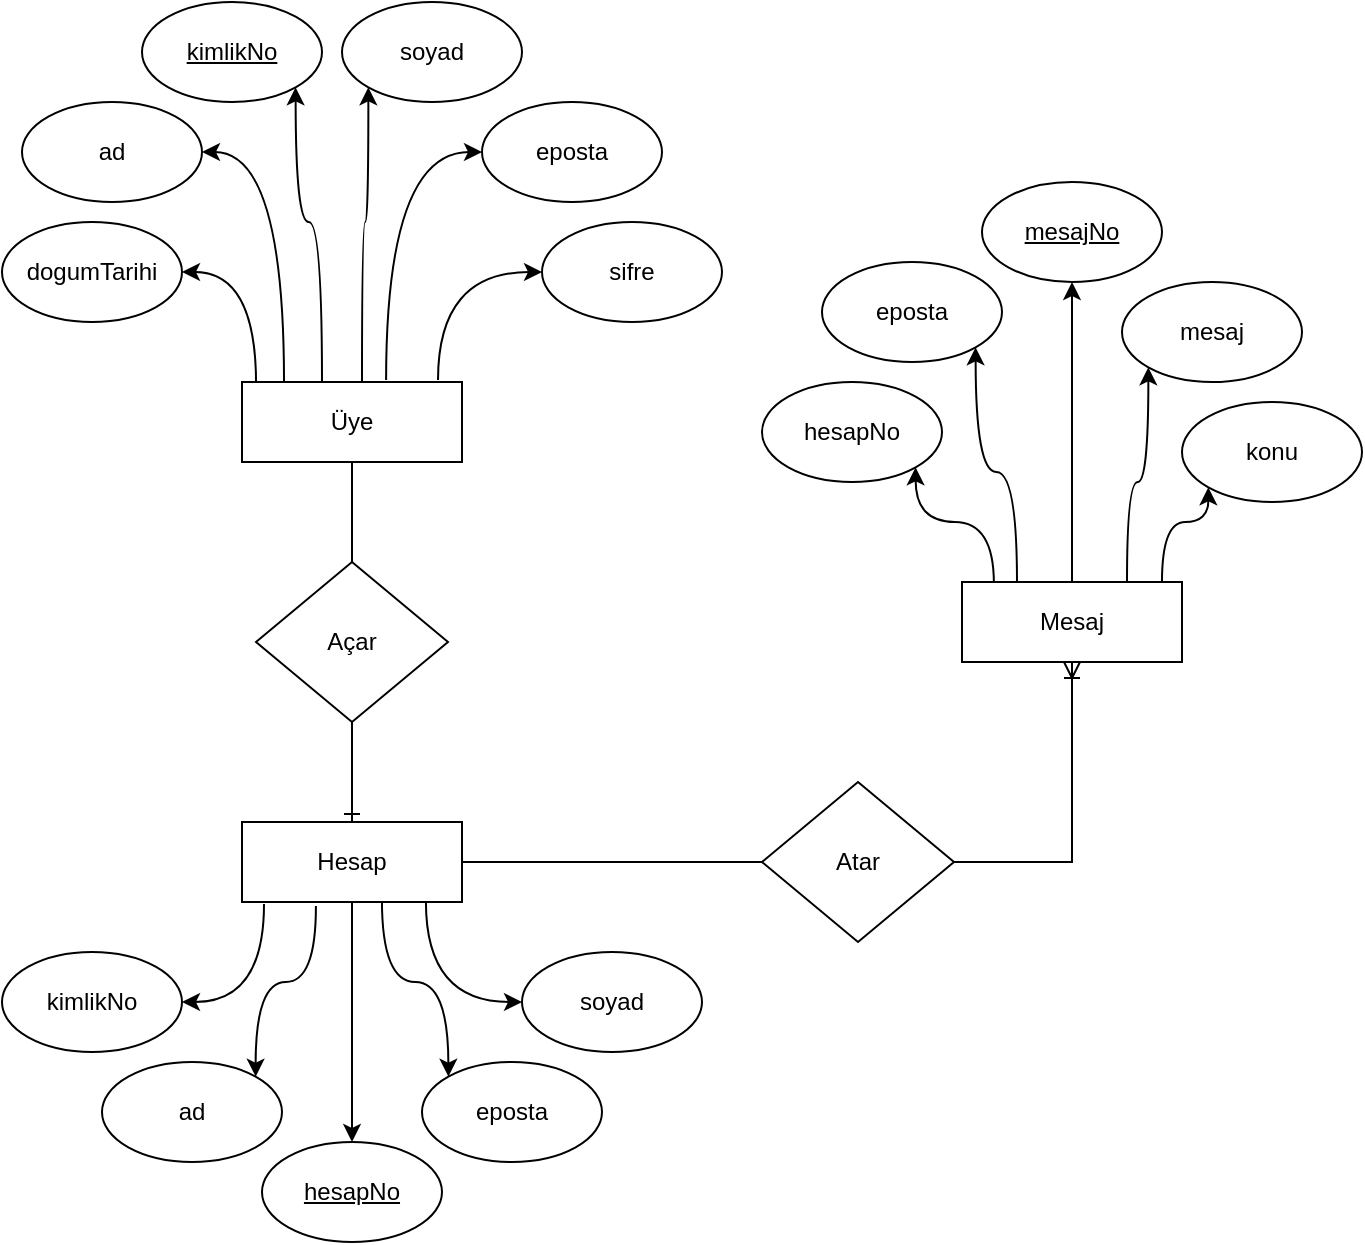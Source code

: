 <mxfile version="20.7.4" type="github">
  <diagram id="MMnhFNGU05_NY7PMcjxG" name="Sayfa -1">
    <mxGraphModel dx="954" dy="675" grid="1" gridSize="10" guides="1" tooltips="1" connect="1" arrows="1" fold="1" page="1" pageScale="1" pageWidth="827" pageHeight="1169" math="0" shadow="0">
      <root>
        <mxCell id="0" />
        <mxCell id="1" parent="0" />
        <mxCell id="H6RobobCT_PgG27vSI1k-9" style="edgeStyle=orthogonalEdgeStyle;orthogonalLoop=1;jettySize=auto;html=1;entryX=1;entryY=0.5;entryDx=0;entryDy=0;curved=1;exitX=0.064;exitY=0.025;exitDx=0;exitDy=0;exitPerimeter=0;" edge="1" parent="1" source="H6RobobCT_PgG27vSI1k-1" target="H6RobobCT_PgG27vSI1k-7">
          <mxGeometry relative="1" as="geometry" />
        </mxCell>
        <mxCell id="H6RobobCT_PgG27vSI1k-10" style="edgeStyle=orthogonalEdgeStyle;curved=1;orthogonalLoop=1;jettySize=auto;html=1;entryX=1;entryY=0.5;entryDx=0;entryDy=0;exitX=0.191;exitY=0;exitDx=0;exitDy=0;exitPerimeter=0;" edge="1" parent="1" source="H6RobobCT_PgG27vSI1k-1" target="H6RobobCT_PgG27vSI1k-3">
          <mxGeometry relative="1" as="geometry" />
        </mxCell>
        <mxCell id="H6RobobCT_PgG27vSI1k-11" style="edgeStyle=orthogonalEdgeStyle;curved=1;orthogonalLoop=1;jettySize=auto;html=1;entryX=1;entryY=1;entryDx=0;entryDy=0;" edge="1" parent="1" source="H6RobobCT_PgG27vSI1k-1" target="H6RobobCT_PgG27vSI1k-2">
          <mxGeometry relative="1" as="geometry">
            <Array as="points">
              <mxPoint x="380" y="220" />
              <mxPoint x="367" y="220" />
            </Array>
          </mxGeometry>
        </mxCell>
        <mxCell id="H6RobobCT_PgG27vSI1k-12" style="edgeStyle=orthogonalEdgeStyle;curved=1;orthogonalLoop=1;jettySize=auto;html=1;entryX=0;entryY=1;entryDx=0;entryDy=0;" edge="1" parent="1" source="H6RobobCT_PgG27vSI1k-1" target="H6RobobCT_PgG27vSI1k-4">
          <mxGeometry relative="1" as="geometry">
            <Array as="points">
              <mxPoint x="400" y="220" />
              <mxPoint x="403" y="220" />
            </Array>
          </mxGeometry>
        </mxCell>
        <mxCell id="H6RobobCT_PgG27vSI1k-13" style="edgeStyle=orthogonalEdgeStyle;curved=1;orthogonalLoop=1;jettySize=auto;html=1;entryX=0;entryY=0.5;entryDx=0;entryDy=0;exitX=0.655;exitY=-0.025;exitDx=0;exitDy=0;exitPerimeter=0;" edge="1" parent="1" source="H6RobobCT_PgG27vSI1k-1" target="H6RobobCT_PgG27vSI1k-5">
          <mxGeometry relative="1" as="geometry">
            <Array as="points">
              <mxPoint x="412" y="185" />
            </Array>
          </mxGeometry>
        </mxCell>
        <mxCell id="H6RobobCT_PgG27vSI1k-14" style="edgeStyle=orthogonalEdgeStyle;curved=1;orthogonalLoop=1;jettySize=auto;html=1;exitX=0.891;exitY=-0.025;exitDx=0;exitDy=0;entryX=0;entryY=0.5;entryDx=0;entryDy=0;exitPerimeter=0;" edge="1" parent="1" source="H6RobobCT_PgG27vSI1k-1" target="H6RobobCT_PgG27vSI1k-6">
          <mxGeometry relative="1" as="geometry" />
        </mxCell>
        <mxCell id="H6RobobCT_PgG27vSI1k-17" style="edgeStyle=orthogonalEdgeStyle;curved=1;orthogonalLoop=1;jettySize=auto;html=1;endArrow=none;endFill=0;" edge="1" parent="1" source="H6RobobCT_PgG27vSI1k-1" target="H6RobobCT_PgG27vSI1k-16">
          <mxGeometry relative="1" as="geometry" />
        </mxCell>
        <mxCell id="H6RobobCT_PgG27vSI1k-1" value="Üye" style="rounded=0;whiteSpace=wrap;html=1;" vertex="1" parent="1">
          <mxGeometry x="340" y="300" width="110" height="40" as="geometry" />
        </mxCell>
        <mxCell id="H6RobobCT_PgG27vSI1k-2" value="&lt;u&gt;kimlikNo&lt;/u&gt;" style="ellipse;whiteSpace=wrap;html=1;" vertex="1" parent="1">
          <mxGeometry x="290" y="110" width="90" height="50" as="geometry" />
        </mxCell>
        <mxCell id="H6RobobCT_PgG27vSI1k-3" value="ad" style="ellipse;whiteSpace=wrap;html=1;" vertex="1" parent="1">
          <mxGeometry x="230" y="160" width="90" height="50" as="geometry" />
        </mxCell>
        <mxCell id="H6RobobCT_PgG27vSI1k-4" value="soyad" style="ellipse;whiteSpace=wrap;html=1;" vertex="1" parent="1">
          <mxGeometry x="390" y="110" width="90" height="50" as="geometry" />
        </mxCell>
        <mxCell id="H6RobobCT_PgG27vSI1k-5" value="eposta" style="ellipse;whiteSpace=wrap;html=1;" vertex="1" parent="1">
          <mxGeometry x="460" y="160" width="90" height="50" as="geometry" />
        </mxCell>
        <mxCell id="H6RobobCT_PgG27vSI1k-6" value="sifre" style="ellipse;whiteSpace=wrap;html=1;" vertex="1" parent="1">
          <mxGeometry x="490" y="220" width="90" height="50" as="geometry" />
        </mxCell>
        <mxCell id="H6RobobCT_PgG27vSI1k-7" value="dogumTarihi" style="ellipse;whiteSpace=wrap;html=1;" vertex="1" parent="1">
          <mxGeometry x="220" y="220" width="90" height="50" as="geometry" />
        </mxCell>
        <mxCell id="H6RobobCT_PgG27vSI1k-19" style="edgeStyle=orthogonalEdgeStyle;curved=1;orthogonalLoop=1;jettySize=auto;html=1;endArrow=ERone;endFill=0;" edge="1" parent="1" source="H6RobobCT_PgG27vSI1k-16" target="H6RobobCT_PgG27vSI1k-18">
          <mxGeometry relative="1" as="geometry" />
        </mxCell>
        <mxCell id="H6RobobCT_PgG27vSI1k-16" value="Açar" style="rhombus;whiteSpace=wrap;html=1;" vertex="1" parent="1">
          <mxGeometry x="347" y="390" width="96" height="80" as="geometry" />
        </mxCell>
        <mxCell id="H6RobobCT_PgG27vSI1k-25" style="edgeStyle=orthogonalEdgeStyle;curved=1;orthogonalLoop=1;jettySize=auto;html=1;entryX=1;entryY=0.5;entryDx=0;entryDy=0;endArrow=classic;endFill=1;exitX=0.1;exitY=1.025;exitDx=0;exitDy=0;exitPerimeter=0;" edge="1" parent="1" source="H6RobobCT_PgG27vSI1k-18" target="H6RobobCT_PgG27vSI1k-24">
          <mxGeometry relative="1" as="geometry" />
        </mxCell>
        <mxCell id="H6RobobCT_PgG27vSI1k-26" style="edgeStyle=orthogonalEdgeStyle;curved=1;orthogonalLoop=1;jettySize=auto;html=1;entryX=0;entryY=0.5;entryDx=0;entryDy=0;endArrow=classic;endFill=1;exitX=0.836;exitY=1;exitDx=0;exitDy=0;exitPerimeter=0;" edge="1" parent="1" source="H6RobobCT_PgG27vSI1k-18" target="H6RobobCT_PgG27vSI1k-21">
          <mxGeometry relative="1" as="geometry" />
        </mxCell>
        <mxCell id="H6RobobCT_PgG27vSI1k-27" style="edgeStyle=orthogonalEdgeStyle;curved=1;orthogonalLoop=1;jettySize=auto;html=1;exitX=0.5;exitY=1;exitDx=0;exitDy=0;entryX=0.5;entryY=0;entryDx=0;entryDy=0;endArrow=classic;endFill=1;" edge="1" parent="1" source="H6RobobCT_PgG27vSI1k-18" target="H6RobobCT_PgG27vSI1k-23">
          <mxGeometry relative="1" as="geometry" />
        </mxCell>
        <mxCell id="H6RobobCT_PgG27vSI1k-30" style="edgeStyle=orthogonalEdgeStyle;curved=1;orthogonalLoop=1;jettySize=auto;html=1;exitX=0.636;exitY=0.975;exitDx=0;exitDy=0;entryX=0;entryY=0;entryDx=0;entryDy=0;endArrow=classic;endFill=1;exitPerimeter=0;" edge="1" parent="1" source="H6RobobCT_PgG27vSI1k-18" target="H6RobobCT_PgG27vSI1k-22">
          <mxGeometry relative="1" as="geometry" />
        </mxCell>
        <mxCell id="H6RobobCT_PgG27vSI1k-31" style="edgeStyle=orthogonalEdgeStyle;curved=1;orthogonalLoop=1;jettySize=auto;html=1;exitX=0.336;exitY=1.05;exitDx=0;exitDy=0;entryX=1;entryY=0;entryDx=0;entryDy=0;endArrow=classic;endFill=1;exitPerimeter=0;" edge="1" parent="1" source="H6RobobCT_PgG27vSI1k-18" target="H6RobobCT_PgG27vSI1k-20">
          <mxGeometry relative="1" as="geometry" />
        </mxCell>
        <mxCell id="H6RobobCT_PgG27vSI1k-52" style="edgeStyle=orthogonalEdgeStyle;orthogonalLoop=1;jettySize=auto;html=1;entryX=0;entryY=0.5;entryDx=0;entryDy=0;endArrow=none;endFill=0;rounded=0;" edge="1" parent="1" source="H6RobobCT_PgG27vSI1k-18" target="H6RobobCT_PgG27vSI1k-51">
          <mxGeometry relative="1" as="geometry" />
        </mxCell>
        <mxCell id="H6RobobCT_PgG27vSI1k-18" value="Hesap" style="rounded=0;whiteSpace=wrap;html=1;" vertex="1" parent="1">
          <mxGeometry x="340" y="520" width="110" height="40" as="geometry" />
        </mxCell>
        <mxCell id="H6RobobCT_PgG27vSI1k-20" value="ad" style="ellipse;whiteSpace=wrap;html=1;" vertex="1" parent="1">
          <mxGeometry x="270" y="640" width="90" height="50" as="geometry" />
        </mxCell>
        <mxCell id="H6RobobCT_PgG27vSI1k-21" value="soyad" style="ellipse;whiteSpace=wrap;html=1;" vertex="1" parent="1">
          <mxGeometry x="480" y="585" width="90" height="50" as="geometry" />
        </mxCell>
        <mxCell id="H6RobobCT_PgG27vSI1k-22" value="eposta" style="ellipse;whiteSpace=wrap;html=1;" vertex="1" parent="1">
          <mxGeometry x="430" y="640" width="90" height="50" as="geometry" />
        </mxCell>
        <mxCell id="H6RobobCT_PgG27vSI1k-23" value="&lt;u&gt;hesapNo&lt;/u&gt;" style="ellipse;whiteSpace=wrap;html=1;" vertex="1" parent="1">
          <mxGeometry x="350" y="680" width="90" height="50" as="geometry" />
        </mxCell>
        <mxCell id="H6RobobCT_PgG27vSI1k-24" value="kimlikNo" style="ellipse;whiteSpace=wrap;html=1;" vertex="1" parent="1">
          <mxGeometry x="220" y="585" width="90" height="50" as="geometry" />
        </mxCell>
        <mxCell id="H6RobobCT_PgG27vSI1k-43" style="edgeStyle=orthogonalEdgeStyle;rounded=0;orthogonalLoop=1;jettySize=auto;html=1;entryX=0.5;entryY=1;entryDx=0;entryDy=0;endArrow=classic;endFill=1;" edge="1" parent="1" source="H6RobobCT_PgG27vSI1k-32" target="H6RobobCT_PgG27vSI1k-38">
          <mxGeometry relative="1" as="geometry" />
        </mxCell>
        <mxCell id="H6RobobCT_PgG27vSI1k-44" style="edgeStyle=orthogonalEdgeStyle;orthogonalLoop=1;jettySize=auto;html=1;exitX=0.25;exitY=0;exitDx=0;exitDy=0;entryX=1;entryY=1;entryDx=0;entryDy=0;endArrow=classic;endFill=1;curved=1;" edge="1" parent="1" source="H6RobobCT_PgG27vSI1k-32" target="H6RobobCT_PgG27vSI1k-39">
          <mxGeometry relative="1" as="geometry" />
        </mxCell>
        <mxCell id="H6RobobCT_PgG27vSI1k-47" style="edgeStyle=orthogonalEdgeStyle;curved=1;orthogonalLoop=1;jettySize=auto;html=1;exitX=0.145;exitY=0.025;exitDx=0;exitDy=0;endArrow=classic;endFill=1;exitPerimeter=0;entryX=1;entryY=1;entryDx=0;entryDy=0;" edge="1" parent="1" source="H6RobobCT_PgG27vSI1k-32" target="H6RobobCT_PgG27vSI1k-42">
          <mxGeometry relative="1" as="geometry">
            <mxPoint x="660" y="320" as="targetPoint" />
            <Array as="points">
              <mxPoint x="716" y="370" />
              <mxPoint x="677" y="370" />
            </Array>
          </mxGeometry>
        </mxCell>
        <mxCell id="H6RobobCT_PgG27vSI1k-49" style="edgeStyle=orthogonalEdgeStyle;curved=1;orthogonalLoop=1;jettySize=auto;html=1;exitX=0.909;exitY=0;exitDx=0;exitDy=0;entryX=0;entryY=1;entryDx=0;entryDy=0;endArrow=classic;endFill=1;exitPerimeter=0;" edge="1" parent="1" source="H6RobobCT_PgG27vSI1k-32" target="H6RobobCT_PgG27vSI1k-41">
          <mxGeometry relative="1" as="geometry">
            <Array as="points">
              <mxPoint x="800" y="370" />
              <mxPoint x="823" y="370" />
            </Array>
          </mxGeometry>
        </mxCell>
        <mxCell id="H6RobobCT_PgG27vSI1k-50" style="edgeStyle=orthogonalEdgeStyle;curved=1;orthogonalLoop=1;jettySize=auto;html=1;exitX=0.75;exitY=0;exitDx=0;exitDy=0;entryX=0;entryY=1;entryDx=0;entryDy=0;endArrow=classic;endFill=1;" edge="1" parent="1" source="H6RobobCT_PgG27vSI1k-32" target="H6RobobCT_PgG27vSI1k-40">
          <mxGeometry relative="1" as="geometry" />
        </mxCell>
        <mxCell id="H6RobobCT_PgG27vSI1k-32" value="Mesaj" style="rounded=0;whiteSpace=wrap;html=1;" vertex="1" parent="1">
          <mxGeometry x="700" y="400" width="110" height="40" as="geometry" />
        </mxCell>
        <mxCell id="H6RobobCT_PgG27vSI1k-38" value="&lt;u&gt;mesajNo&lt;/u&gt;" style="ellipse;whiteSpace=wrap;html=1;" vertex="1" parent="1">
          <mxGeometry x="710" y="200" width="90" height="50" as="geometry" />
        </mxCell>
        <mxCell id="H6RobobCT_PgG27vSI1k-39" value="eposta" style="ellipse;whiteSpace=wrap;html=1;" vertex="1" parent="1">
          <mxGeometry x="630" y="240" width="90" height="50" as="geometry" />
        </mxCell>
        <mxCell id="H6RobobCT_PgG27vSI1k-40" value="mesaj" style="ellipse;whiteSpace=wrap;html=1;" vertex="1" parent="1">
          <mxGeometry x="780" y="250" width="90" height="50" as="geometry" />
        </mxCell>
        <mxCell id="H6RobobCT_PgG27vSI1k-41" value="konu" style="ellipse;whiteSpace=wrap;html=1;" vertex="1" parent="1">
          <mxGeometry x="810" y="310" width="90" height="50" as="geometry" />
        </mxCell>
        <mxCell id="H6RobobCT_PgG27vSI1k-42" value="hesapNo" style="ellipse;whiteSpace=wrap;html=1;" vertex="1" parent="1">
          <mxGeometry x="600" y="300" width="90" height="50" as="geometry" />
        </mxCell>
        <mxCell id="H6RobobCT_PgG27vSI1k-53" style="edgeStyle=orthogonalEdgeStyle;rounded=0;orthogonalLoop=1;jettySize=auto;html=1;entryX=0.5;entryY=1;entryDx=0;entryDy=0;endArrow=ERoneToMany;endFill=0;exitX=1;exitY=0.5;exitDx=0;exitDy=0;" edge="1" parent="1" source="H6RobobCT_PgG27vSI1k-51" target="H6RobobCT_PgG27vSI1k-32">
          <mxGeometry relative="1" as="geometry" />
        </mxCell>
        <mxCell id="H6RobobCT_PgG27vSI1k-51" value="Atar" style="rhombus;whiteSpace=wrap;html=1;" vertex="1" parent="1">
          <mxGeometry x="600" y="500" width="96" height="80" as="geometry" />
        </mxCell>
      </root>
    </mxGraphModel>
  </diagram>
</mxfile>
